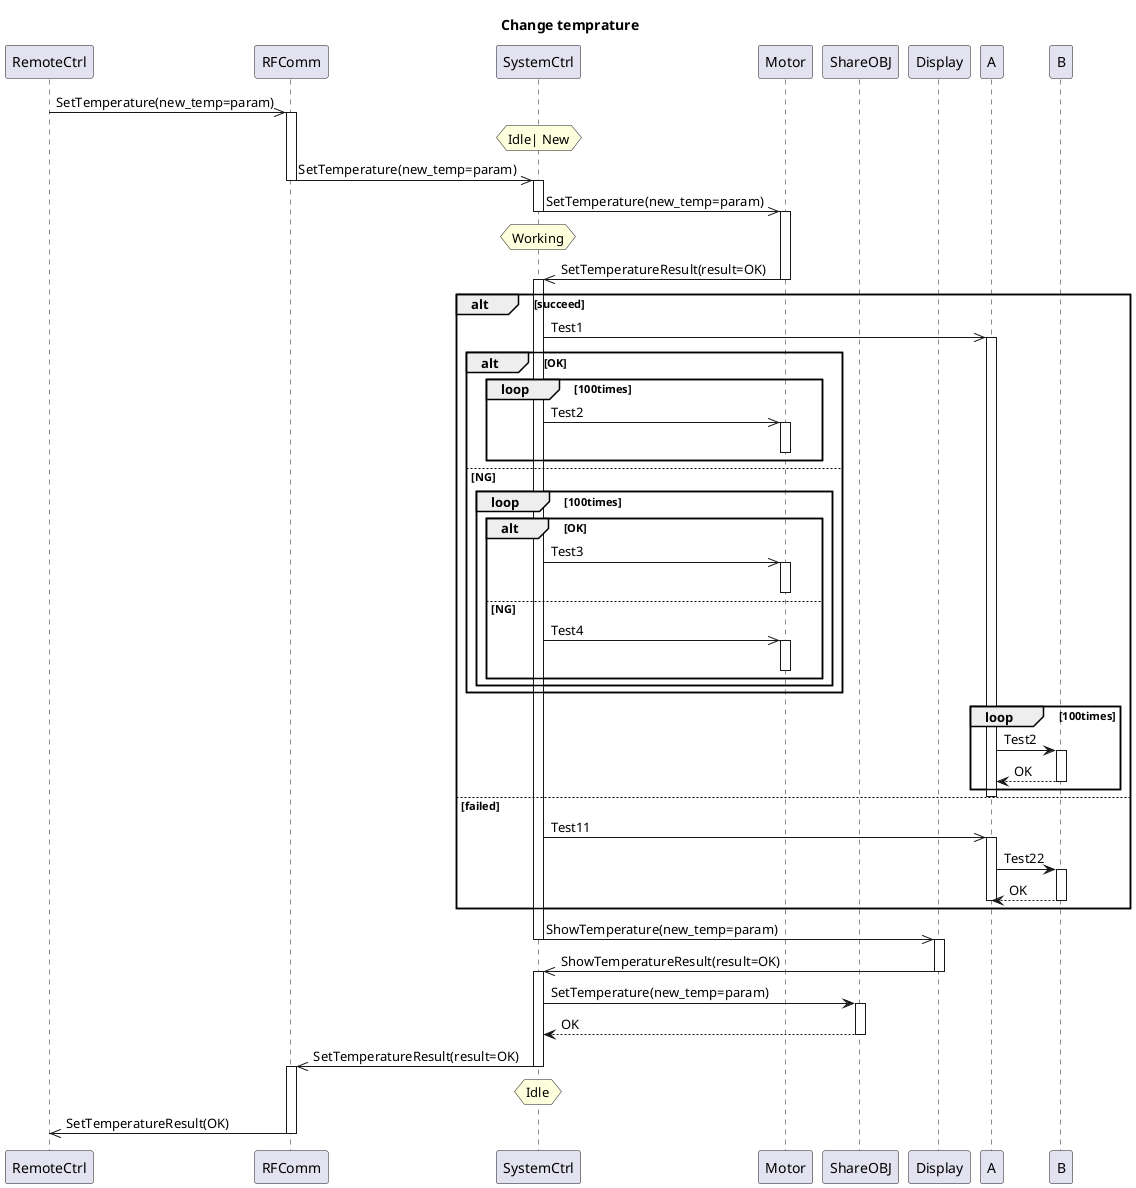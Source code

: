 @startuml change_temparature

title Change temprature

participant RemoteCtrl
participant RFComm
participant SystemCtrl
participant Motor
participant ShareOBJ
participant Display

RemoteCtrl->>RFComm:SetTemperature(new_temp=param)
activate RFComm
hnote over SystemCtrl: Idle| New 

RFComm->>SystemCtrl:SetTemperature(new_temp=param)
deactivate RFComm
activate SystemCtrl
SystemCtrl->>Motor:SetTemperature(new_temp=param)
deactivate SystemCtrl
activate Motor

hnote over SystemCtrl: Working
Motor->>SystemCtrl:SetTemperatureResult(result=OK)
deactivate Motor
activate SystemCtrl
alt succeed
SystemCtrl->>A:Test1
activate A

alt OK
loop 100times  /'add by shiweiz begin'/
SystemCtrl->>Motor:Test2
activate Motor
deactivate Motor
end

else NG
loop 100times
alt OK
SystemCtrl->>Motor:Test3
activate Motor
deactivate Motor
else NG
SystemCtrl->>Motor:Test4
activate Motor
deactivate Motor
end
end
end /'add by shiweiz end'/


loop 100times
A->B:Test2
activate B
B-->A:OK
deactivate B
end
deactivate A
else failed
SystemCtrl->>A:Test11
activate A
A->B:Test22
activate B
B-->A:OK
deactivate B
deactivate A
end
SystemCtrl->>Display:ShowTemperature(new_temp=param)
deactivate SystemCtrl
activate Display

Display->>SystemCtrl:ShowTemperatureResult(result=OK)
deactivate Display
activate SystemCtrl
SystemCtrl->ShareOBJ:SetTemperature(new_temp=param)
activate ShareOBJ
ShareOBJ-->SystemCtrl:OK
deactivate ShareOBJ

SystemCtrl->>RFComm:SetTemperatureResult(result=OK)
deactivate SystemCtrl
hnote over SystemCtrl: Idle 
activate RFComm
RFComm->>RemoteCtrl : SetTemperatureResult(OK)
deactivate RFComm

@enduml

